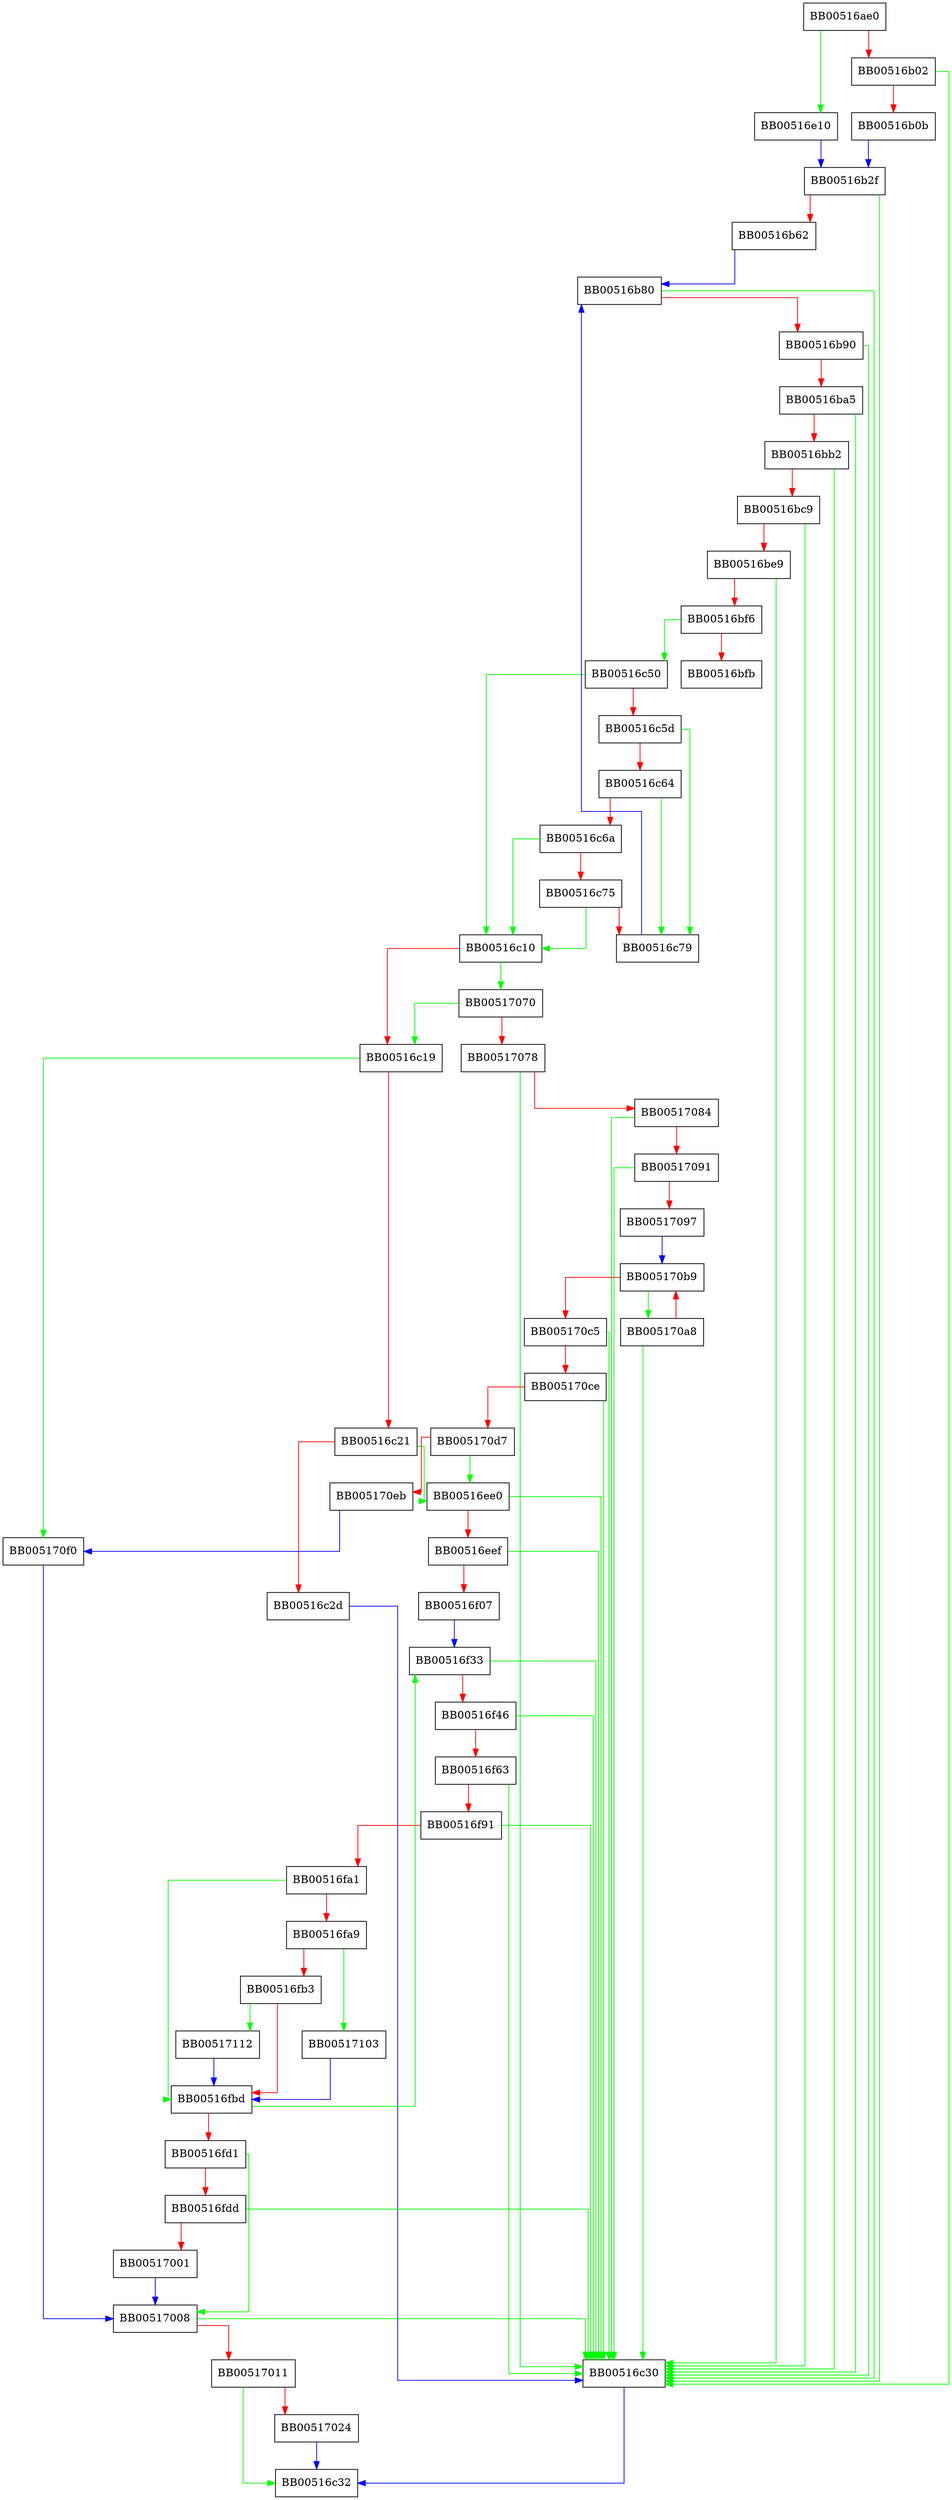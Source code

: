 digraph ossl_asn1_time_to_tm {
  node [shape="box"];
  graph [splines=ortho];
  BB00516ae0 -> BB00516e10 [color="green"];
  BB00516ae0 -> BB00516b02 [color="red"];
  BB00516b02 -> BB00516c30 [color="green"];
  BB00516b02 -> BB00516b0b [color="red"];
  BB00516b0b -> BB00516b2f [color="blue"];
  BB00516b2f -> BB00516c30 [color="green"];
  BB00516b2f -> BB00516b62 [color="red"];
  BB00516b62 -> BB00516b80 [color="blue"];
  BB00516b80 -> BB00516c30 [color="green"];
  BB00516b80 -> BB00516b90 [color="red"];
  BB00516b90 -> BB00516c30 [color="green"];
  BB00516b90 -> BB00516ba5 [color="red"];
  BB00516ba5 -> BB00516c30 [color="green"];
  BB00516ba5 -> BB00516bb2 [color="red"];
  BB00516bb2 -> BB00516c30 [color="green"];
  BB00516bb2 -> BB00516bc9 [color="red"];
  BB00516bc9 -> BB00516c30 [color="green"];
  BB00516bc9 -> BB00516be9 [color="red"];
  BB00516be9 -> BB00516c30 [color="green"];
  BB00516be9 -> BB00516bf6 [color="red"];
  BB00516bf6 -> BB00516c50 [color="green"];
  BB00516bf6 -> BB00516bfb [color="red"];
  BB00516c10 -> BB00517070 [color="green"];
  BB00516c10 -> BB00516c19 [color="red"];
  BB00516c19 -> BB005170f0 [color="green"];
  BB00516c19 -> BB00516c21 [color="red"];
  BB00516c21 -> BB00516ee0 [color="green"];
  BB00516c21 -> BB00516c2d [color="red"];
  BB00516c2d -> BB00516c30 [color="blue"];
  BB00516c30 -> BB00516c32 [color="blue"];
  BB00516c50 -> BB00516c10 [color="green"];
  BB00516c50 -> BB00516c5d [color="red"];
  BB00516c5d -> BB00516c79 [color="green"];
  BB00516c5d -> BB00516c64 [color="red"];
  BB00516c64 -> BB00516c79 [color="green"];
  BB00516c64 -> BB00516c6a [color="red"];
  BB00516c6a -> BB00516c10 [color="green"];
  BB00516c6a -> BB00516c75 [color="red"];
  BB00516c75 -> BB00516c10 [color="green"];
  BB00516c75 -> BB00516c79 [color="red"];
  BB00516c79 -> BB00516b80 [color="blue"];
  BB00516e10 -> BB00516b2f [color="blue"];
  BB00516ee0 -> BB00516c30 [color="green"];
  BB00516ee0 -> BB00516eef [color="red"];
  BB00516eef -> BB00516c30 [color="green"];
  BB00516eef -> BB00516f07 [color="red"];
  BB00516f07 -> BB00516f33 [color="blue"];
  BB00516f33 -> BB00516c30 [color="green"];
  BB00516f33 -> BB00516f46 [color="red"];
  BB00516f46 -> BB00516c30 [color="green"];
  BB00516f46 -> BB00516f63 [color="red"];
  BB00516f63 -> BB00516c30 [color="green"];
  BB00516f63 -> BB00516f91 [color="red"];
  BB00516f91 -> BB00516c30 [color="green"];
  BB00516f91 -> BB00516fa1 [color="red"];
  BB00516fa1 -> BB00516fbd [color="green"];
  BB00516fa1 -> BB00516fa9 [color="red"];
  BB00516fa9 -> BB00517103 [color="green"];
  BB00516fa9 -> BB00516fb3 [color="red"];
  BB00516fb3 -> BB00517112 [color="green"];
  BB00516fb3 -> BB00516fbd [color="red"];
  BB00516fbd -> BB00516f33 [color="green"];
  BB00516fbd -> BB00516fd1 [color="red"];
  BB00516fd1 -> BB00517008 [color="green"];
  BB00516fd1 -> BB00516fdd [color="red"];
  BB00516fdd -> BB00516c30 [color="green"];
  BB00516fdd -> BB00517001 [color="red"];
  BB00517001 -> BB00517008 [color="blue"];
  BB00517008 -> BB00516c30 [color="green"];
  BB00517008 -> BB00517011 [color="red"];
  BB00517011 -> BB00516c32 [color="green"];
  BB00517011 -> BB00517024 [color="red"];
  BB00517024 -> BB00516c32 [color="blue"];
  BB00517070 -> BB00516c19 [color="green"];
  BB00517070 -> BB00517078 [color="red"];
  BB00517078 -> BB00516c30 [color="green"];
  BB00517078 -> BB00517084 [color="red"];
  BB00517084 -> BB00516c30 [color="green"];
  BB00517084 -> BB00517091 [color="red"];
  BB00517091 -> BB00516c30 [color="green"];
  BB00517091 -> BB00517097 [color="red"];
  BB00517097 -> BB005170b9 [color="blue"];
  BB005170a8 -> BB00516c30 [color="green"];
  BB005170a8 -> BB005170b9 [color="red"];
  BB005170b9 -> BB005170a8 [color="green"];
  BB005170b9 -> BB005170c5 [color="red"];
  BB005170c5 -> BB00516c30 [color="green"];
  BB005170c5 -> BB005170ce [color="red"];
  BB005170ce -> BB00516c30 [color="green"];
  BB005170ce -> BB005170d7 [color="red"];
  BB005170d7 -> BB00516ee0 [color="green"];
  BB005170d7 -> BB005170eb [color="red"];
  BB005170eb -> BB005170f0 [color="blue"];
  BB005170f0 -> BB00517008 [color="blue"];
  BB00517103 -> BB00516fbd [color="blue"];
  BB00517112 -> BB00516fbd [color="blue"];
}